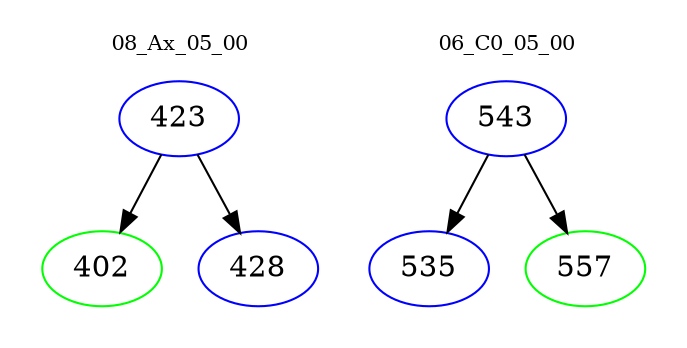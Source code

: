 digraph{
subgraph cluster_0 {
color = white
label = "08_Ax_05_00";
fontsize=10;
T0_423 [label="423", color="blue"]
T0_423 -> T0_402 [color="black"]
T0_402 [label="402", color="green"]
T0_423 -> T0_428 [color="black"]
T0_428 [label="428", color="blue"]
}
subgraph cluster_1 {
color = white
label = "06_C0_05_00";
fontsize=10;
T1_543 [label="543", color="blue"]
T1_543 -> T1_535 [color="black"]
T1_535 [label="535", color="blue"]
T1_543 -> T1_557 [color="black"]
T1_557 [label="557", color="green"]
}
}
